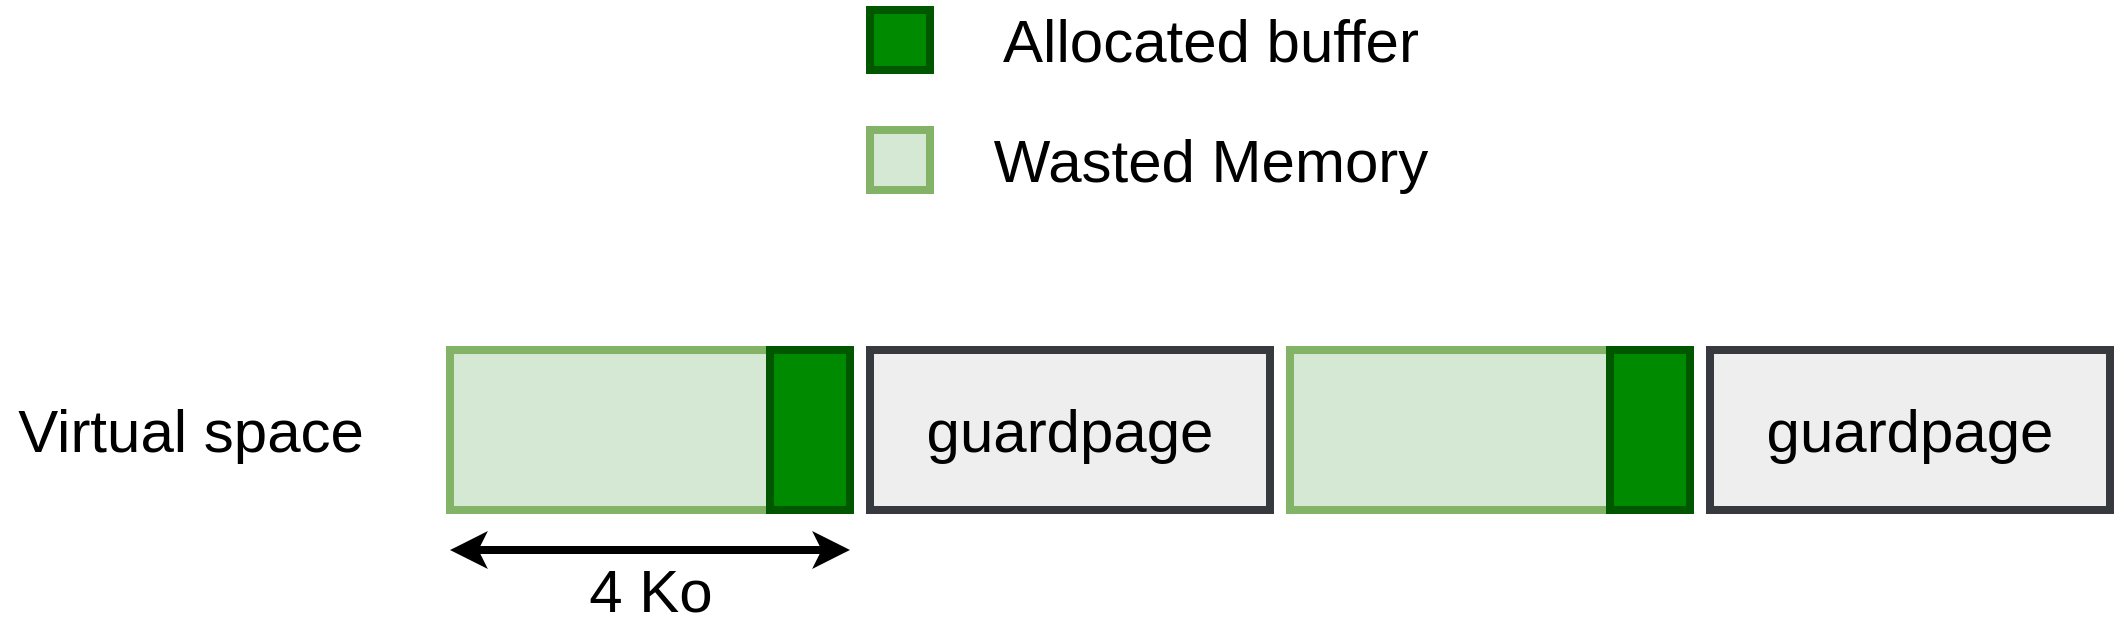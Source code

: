 <mxfile version="20.0.1" type="device"><diagram id="__XwvtbqOrviRXJn37O0" name="Page-1"><mxGraphModel dx="2182" dy="1962" grid="1" gridSize="10" guides="1" tooltips="1" connect="1" arrows="1" fold="1" page="1" pageScale="1" pageWidth="827" pageHeight="1169" math="0" shadow="0"><root><mxCell id="0"/><mxCell id="1" parent="0"/><mxCell id="GW9EVyicubkSzWJ5qJFL-2" value="" style="rounded=0;whiteSpace=wrap;html=1;fontSize=30;strokeWidth=4;fillColor=#d5e8d4;strokeColor=#82b366;fontColor=#009900;" vertex="1" parent="1"><mxGeometry x="30" y="120" width="200" height="80" as="geometry"/></mxCell><mxCell id="GW9EVyicubkSzWJ5qJFL-3" value="guardpage" style="rounded=0;whiteSpace=wrap;html=1;fontSize=30;strokeWidth=4;fillColor=#eeeeee;strokeColor=#36393d;" vertex="1" parent="1"><mxGeometry x="240" y="120" width="200" height="80" as="geometry"/></mxCell><mxCell id="GW9EVyicubkSzWJ5qJFL-4" value="guardpage" style="rounded=0;whiteSpace=wrap;html=1;fontSize=30;strokeWidth=4;fillColor=#eeeeee;strokeColor=#36393d;" vertex="1" parent="1"><mxGeometry x="660" y="120" width="200" height="80" as="geometry"/></mxCell><mxCell id="GW9EVyicubkSzWJ5qJFL-8" value="" style="endArrow=classic;startArrow=classic;html=1;rounded=0;fontSize=30;fontColor=#FF0000;strokeWidth=4;" edge="1" parent="1"><mxGeometry width="50" height="50" relative="1" as="geometry"><mxPoint x="30" y="220" as="sourcePoint"/><mxPoint x="230" y="220" as="targetPoint"/></mxGeometry></mxCell><mxCell id="GW9EVyicubkSzWJ5qJFL-9" value="4 Ko" style="text;html=1;align=center;verticalAlign=middle;resizable=0;points=[];autosize=1;strokeColor=none;fillColor=none;fontSize=30;fontColor=#000000;" vertex="1" parent="1"><mxGeometry x="90" y="220" width="80" height="40" as="geometry"/></mxCell><mxCell id="GW9EVyicubkSzWJ5qJFL-11" value="Virtual space" style="text;html=1;align=center;verticalAlign=middle;resizable=0;points=[];autosize=1;strokeColor=none;fillColor=none;fontSize=30;fontColor=#000000;" vertex="1" parent="1"><mxGeometry x="-195" y="140" width="190" height="40" as="geometry"/></mxCell><mxCell id="GW9EVyicubkSzWJ5qJFL-12" value="" style="rounded=0;whiteSpace=wrap;html=1;fontSize=30;strokeWidth=4;fillColor=#d5e8d4;strokeColor=#82b366;fontColor=#009900;" vertex="1" parent="1"><mxGeometry x="450" y="120" width="200" height="80" as="geometry"/></mxCell><mxCell id="GW9EVyicubkSzWJ5qJFL-15" value="" style="rounded=0;whiteSpace=wrap;html=1;strokeColor=#005700;strokeWidth=4;fillColor=#008a00;fontColor=#ffffff;" vertex="1" parent="1"><mxGeometry x="190" y="120" width="40" height="80" as="geometry"/></mxCell><mxCell id="GW9EVyicubkSzWJ5qJFL-16" value="" style="rounded=0;whiteSpace=wrap;html=1;strokeColor=#005700;strokeWidth=4;fillColor=#008a00;fontColor=#ffffff;" vertex="1" parent="1"><mxGeometry x="610" y="120" width="40" height="80" as="geometry"/></mxCell><mxCell id="GW9EVyicubkSzWJ5qJFL-17" value="" style="whiteSpace=wrap;html=1;aspect=fixed;strokeColor=#005700;strokeWidth=4;fillColor=#008a00;fontColor=#ffffff;" vertex="1" parent="1"><mxGeometry x="240" y="-50" width="30" height="30" as="geometry"/></mxCell><mxCell id="GW9EVyicubkSzWJ5qJFL-18" value="Allocated buffer" style="text;html=1;align=center;verticalAlign=middle;resizable=0;points=[];autosize=1;strokeColor=none;fillColor=none;fontSize=30;" vertex="1" parent="1"><mxGeometry x="300" y="-55" width="220" height="40" as="geometry"/></mxCell><mxCell id="GW9EVyicubkSzWJ5qJFL-19" value="" style="whiteSpace=wrap;html=1;aspect=fixed;strokeColor=#82b366;strokeWidth=4;fillColor=#d5e8d4;" vertex="1" parent="1"><mxGeometry x="240" y="10" width="30" height="30" as="geometry"/></mxCell><mxCell id="GW9EVyicubkSzWJ5qJFL-20" value="Wasted Memory" style="text;html=1;align=center;verticalAlign=middle;resizable=0;points=[];autosize=1;strokeColor=none;fillColor=none;fontSize=30;" vertex="1" parent="1"><mxGeometry x="295" y="5" width="230" height="40" as="geometry"/></mxCell></root></mxGraphModel></diagram></mxfile>